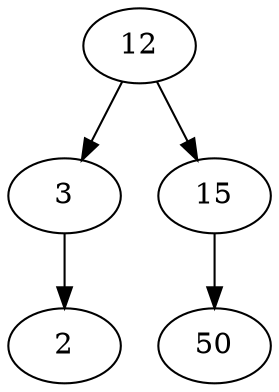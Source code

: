 digraph ArvoreBin {
12;
12 -> 3 [label=""];
12 -> 15 [label=""];
3;
3 -> 2 [label=""];
2;
15;
15 -> 50 [label=""];
50;
}